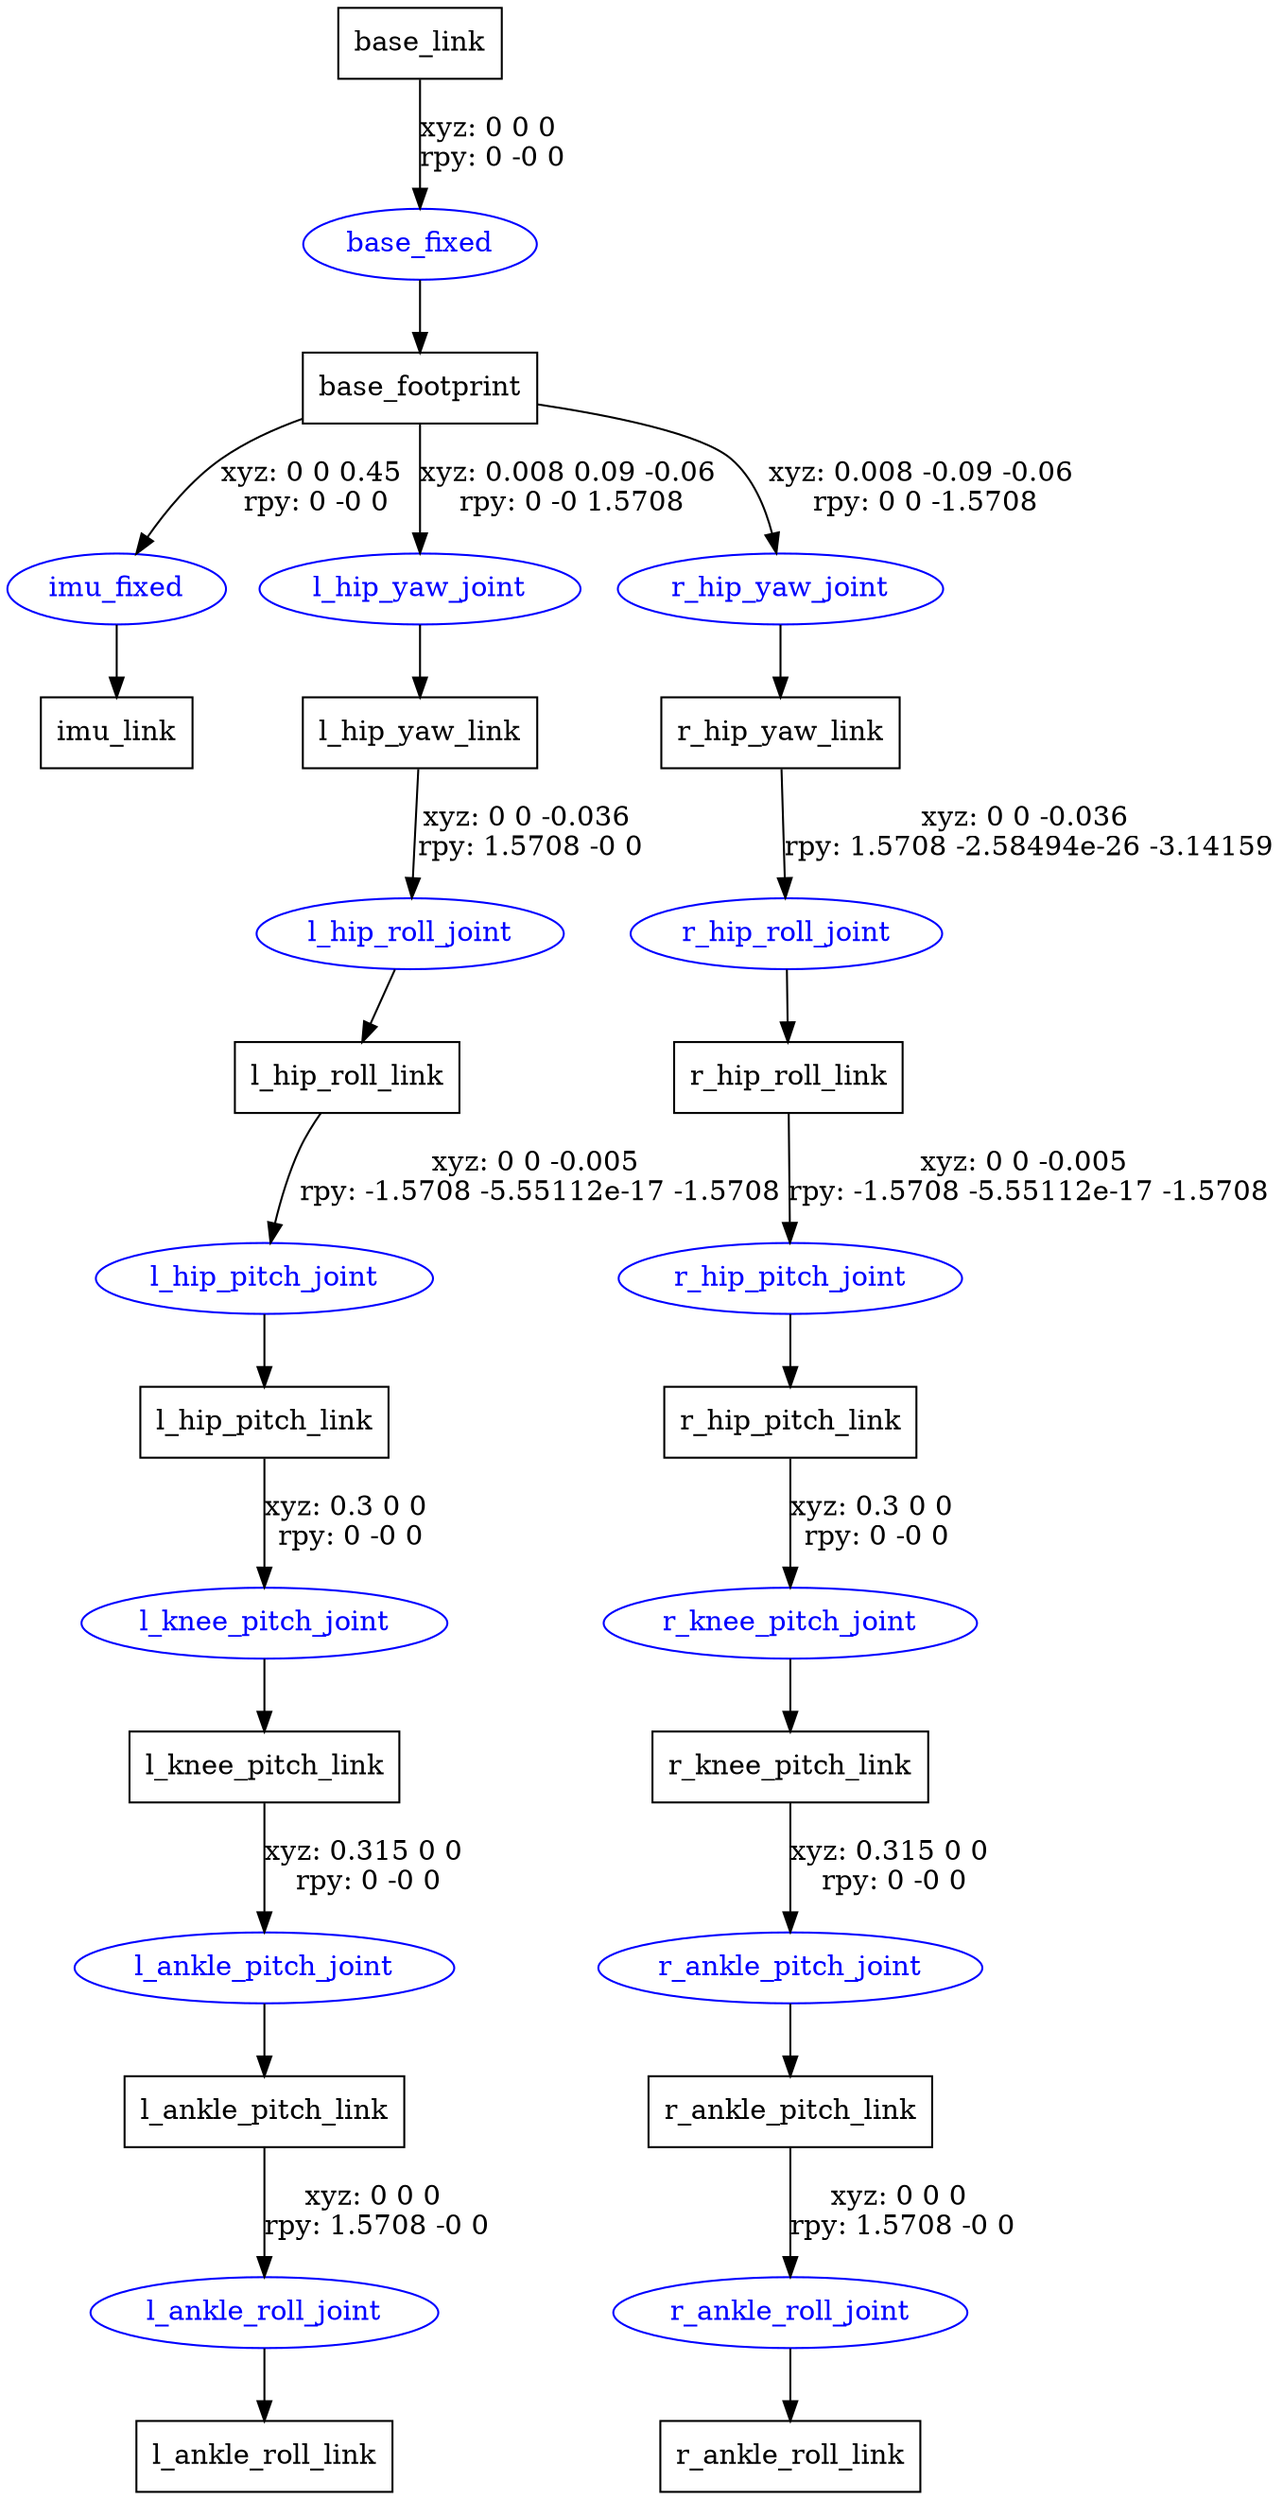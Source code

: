 digraph G {
node [shape=box];
"base_link" [label="base_link"];
"base_footprint" [label="base_footprint"];
"imu_link" [label="imu_link"];
"l_hip_yaw_link" [label="l_hip_yaw_link"];
"l_hip_roll_link" [label="l_hip_roll_link"];
"l_hip_pitch_link" [label="l_hip_pitch_link"];
"l_knee_pitch_link" [label="l_knee_pitch_link"];
"l_ankle_pitch_link" [label="l_ankle_pitch_link"];
"l_ankle_roll_link" [label="l_ankle_roll_link"];
"r_hip_yaw_link" [label="r_hip_yaw_link"];
"r_hip_roll_link" [label="r_hip_roll_link"];
"r_hip_pitch_link" [label="r_hip_pitch_link"];
"r_knee_pitch_link" [label="r_knee_pitch_link"];
"r_ankle_pitch_link" [label="r_ankle_pitch_link"];
"r_ankle_roll_link" [label="r_ankle_roll_link"];
node [shape=ellipse, color=blue, fontcolor=blue];
"base_link" -> "base_fixed" [label="xyz: 0 0 0 \nrpy: 0 -0 0"]
"base_fixed" -> "base_footprint"
"base_footprint" -> "imu_fixed" [label="xyz: 0 0 0.45 \nrpy: 0 -0 0"]
"imu_fixed" -> "imu_link"
"base_footprint" -> "l_hip_yaw_joint" [label="xyz: 0.008 0.09 -0.06 \nrpy: 0 -0 1.5708"]
"l_hip_yaw_joint" -> "l_hip_yaw_link"
"l_hip_yaw_link" -> "l_hip_roll_joint" [label="xyz: 0 0 -0.036 \nrpy: 1.5708 -0 0"]
"l_hip_roll_joint" -> "l_hip_roll_link"
"l_hip_roll_link" -> "l_hip_pitch_joint" [label="xyz: 0 0 -0.005 \nrpy: -1.5708 -5.55112e-17 -1.5708"]
"l_hip_pitch_joint" -> "l_hip_pitch_link"
"l_hip_pitch_link" -> "l_knee_pitch_joint" [label="xyz: 0.3 0 0 \nrpy: 0 -0 0"]
"l_knee_pitch_joint" -> "l_knee_pitch_link"
"l_knee_pitch_link" -> "l_ankle_pitch_joint" [label="xyz: 0.315 0 0 \nrpy: 0 -0 0"]
"l_ankle_pitch_joint" -> "l_ankle_pitch_link"
"l_ankle_pitch_link" -> "l_ankle_roll_joint" [label="xyz: 0 0 0 \nrpy: 1.5708 -0 0"]
"l_ankle_roll_joint" -> "l_ankle_roll_link"
"base_footprint" -> "r_hip_yaw_joint" [label="xyz: 0.008 -0.09 -0.06 \nrpy: 0 0 -1.5708"]
"r_hip_yaw_joint" -> "r_hip_yaw_link"
"r_hip_yaw_link" -> "r_hip_roll_joint" [label="xyz: 0 0 -0.036 \nrpy: 1.5708 -2.58494e-26 -3.14159"]
"r_hip_roll_joint" -> "r_hip_roll_link"
"r_hip_roll_link" -> "r_hip_pitch_joint" [label="xyz: 0 0 -0.005 \nrpy: -1.5708 -5.55112e-17 -1.5708"]
"r_hip_pitch_joint" -> "r_hip_pitch_link"
"r_hip_pitch_link" -> "r_knee_pitch_joint" [label="xyz: 0.3 0 0 \nrpy: 0 -0 0"]
"r_knee_pitch_joint" -> "r_knee_pitch_link"
"r_knee_pitch_link" -> "r_ankle_pitch_joint" [label="xyz: 0.315 0 0 \nrpy: 0 -0 0"]
"r_ankle_pitch_joint" -> "r_ankle_pitch_link"
"r_ankle_pitch_link" -> "r_ankle_roll_joint" [label="xyz: 0 0 0 \nrpy: 1.5708 -0 0"]
"r_ankle_roll_joint" -> "r_ankle_roll_link"
}
